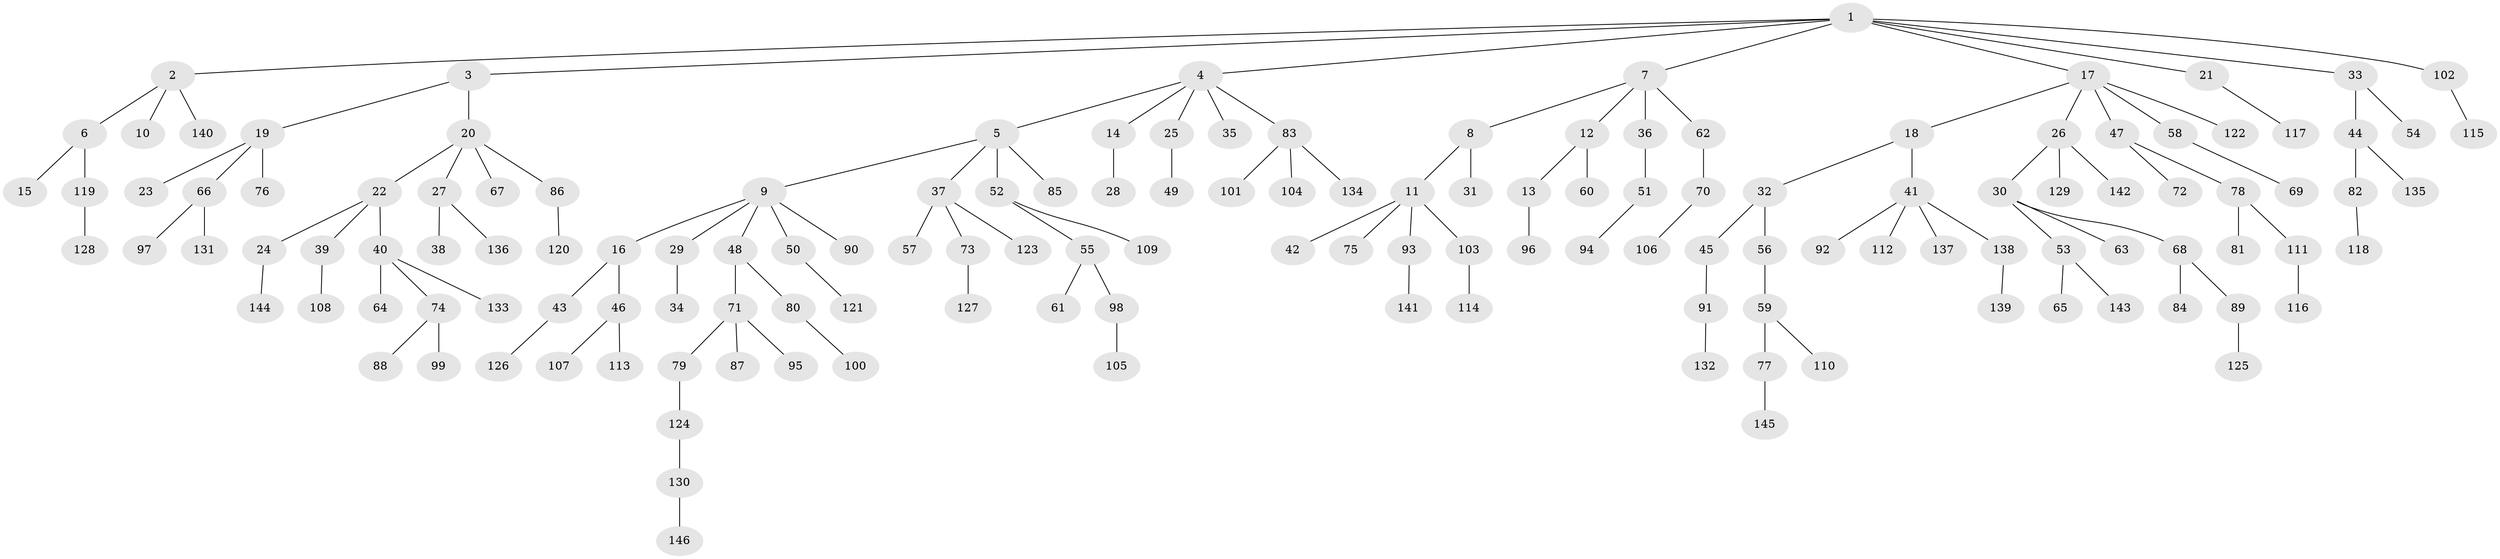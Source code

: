 // Generated by graph-tools (version 1.1) at 2025/53/03/09/25 04:53:23]
// undirected, 146 vertices, 145 edges
graph export_dot {
graph [start="1"]
  node [color=gray90,style=filled];
  1;
  2;
  3;
  4;
  5;
  6;
  7;
  8;
  9;
  10;
  11;
  12;
  13;
  14;
  15;
  16;
  17;
  18;
  19;
  20;
  21;
  22;
  23;
  24;
  25;
  26;
  27;
  28;
  29;
  30;
  31;
  32;
  33;
  34;
  35;
  36;
  37;
  38;
  39;
  40;
  41;
  42;
  43;
  44;
  45;
  46;
  47;
  48;
  49;
  50;
  51;
  52;
  53;
  54;
  55;
  56;
  57;
  58;
  59;
  60;
  61;
  62;
  63;
  64;
  65;
  66;
  67;
  68;
  69;
  70;
  71;
  72;
  73;
  74;
  75;
  76;
  77;
  78;
  79;
  80;
  81;
  82;
  83;
  84;
  85;
  86;
  87;
  88;
  89;
  90;
  91;
  92;
  93;
  94;
  95;
  96;
  97;
  98;
  99;
  100;
  101;
  102;
  103;
  104;
  105;
  106;
  107;
  108;
  109;
  110;
  111;
  112;
  113;
  114;
  115;
  116;
  117;
  118;
  119;
  120;
  121;
  122;
  123;
  124;
  125;
  126;
  127;
  128;
  129;
  130;
  131;
  132;
  133;
  134;
  135;
  136;
  137;
  138;
  139;
  140;
  141;
  142;
  143;
  144;
  145;
  146;
  1 -- 2;
  1 -- 3;
  1 -- 4;
  1 -- 7;
  1 -- 17;
  1 -- 21;
  1 -- 33;
  1 -- 102;
  2 -- 6;
  2 -- 10;
  2 -- 140;
  3 -- 19;
  3 -- 20;
  4 -- 5;
  4 -- 14;
  4 -- 25;
  4 -- 35;
  4 -- 83;
  5 -- 9;
  5 -- 37;
  5 -- 52;
  5 -- 85;
  6 -- 15;
  6 -- 119;
  7 -- 8;
  7 -- 12;
  7 -- 36;
  7 -- 62;
  8 -- 11;
  8 -- 31;
  9 -- 16;
  9 -- 29;
  9 -- 48;
  9 -- 50;
  9 -- 90;
  11 -- 42;
  11 -- 75;
  11 -- 93;
  11 -- 103;
  12 -- 13;
  12 -- 60;
  13 -- 96;
  14 -- 28;
  16 -- 43;
  16 -- 46;
  17 -- 18;
  17 -- 26;
  17 -- 47;
  17 -- 58;
  17 -- 122;
  18 -- 32;
  18 -- 41;
  19 -- 23;
  19 -- 66;
  19 -- 76;
  20 -- 22;
  20 -- 27;
  20 -- 67;
  20 -- 86;
  21 -- 117;
  22 -- 24;
  22 -- 39;
  22 -- 40;
  24 -- 144;
  25 -- 49;
  26 -- 30;
  26 -- 129;
  26 -- 142;
  27 -- 38;
  27 -- 136;
  29 -- 34;
  30 -- 53;
  30 -- 63;
  30 -- 68;
  32 -- 45;
  32 -- 56;
  33 -- 44;
  33 -- 54;
  36 -- 51;
  37 -- 57;
  37 -- 73;
  37 -- 123;
  39 -- 108;
  40 -- 64;
  40 -- 74;
  40 -- 133;
  41 -- 92;
  41 -- 112;
  41 -- 137;
  41 -- 138;
  43 -- 126;
  44 -- 82;
  44 -- 135;
  45 -- 91;
  46 -- 107;
  46 -- 113;
  47 -- 72;
  47 -- 78;
  48 -- 71;
  48 -- 80;
  50 -- 121;
  51 -- 94;
  52 -- 55;
  52 -- 109;
  53 -- 65;
  53 -- 143;
  55 -- 61;
  55 -- 98;
  56 -- 59;
  58 -- 69;
  59 -- 77;
  59 -- 110;
  62 -- 70;
  66 -- 97;
  66 -- 131;
  68 -- 84;
  68 -- 89;
  70 -- 106;
  71 -- 79;
  71 -- 87;
  71 -- 95;
  73 -- 127;
  74 -- 88;
  74 -- 99;
  77 -- 145;
  78 -- 81;
  78 -- 111;
  79 -- 124;
  80 -- 100;
  82 -- 118;
  83 -- 101;
  83 -- 104;
  83 -- 134;
  86 -- 120;
  89 -- 125;
  91 -- 132;
  93 -- 141;
  98 -- 105;
  102 -- 115;
  103 -- 114;
  111 -- 116;
  119 -- 128;
  124 -- 130;
  130 -- 146;
  138 -- 139;
}
